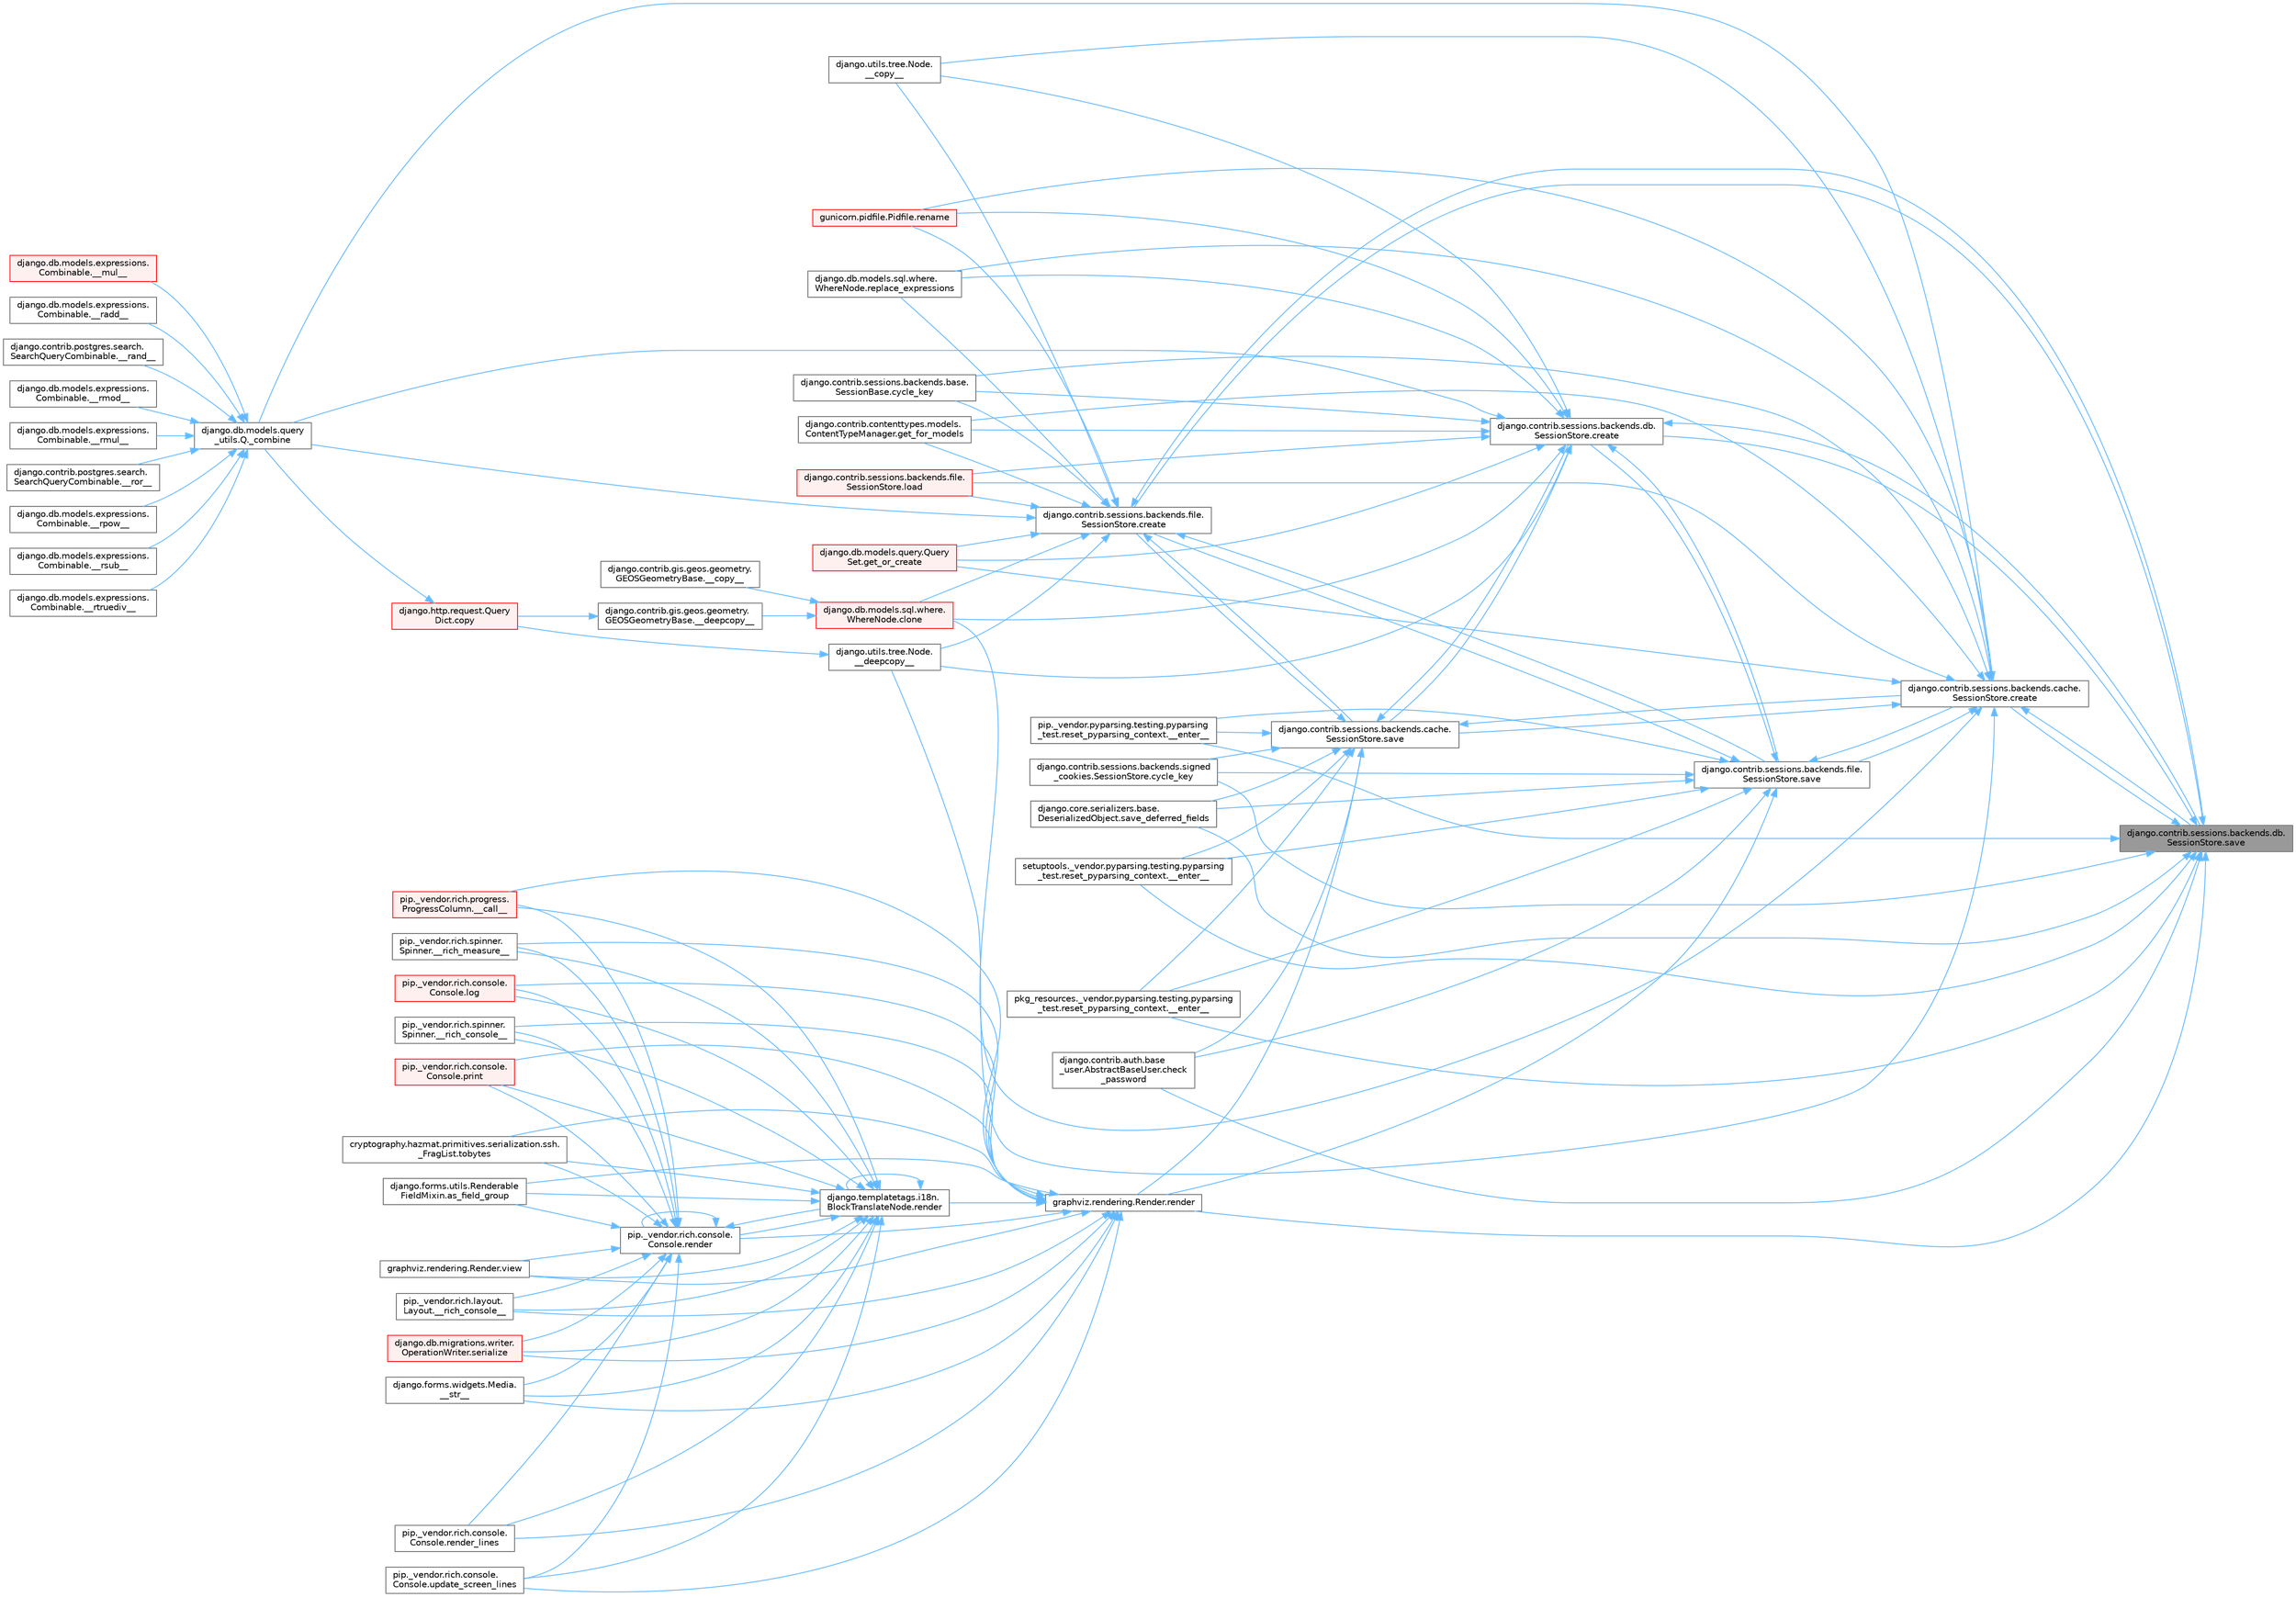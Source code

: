 digraph "django.contrib.sessions.backends.db.SessionStore.save"
{
 // LATEX_PDF_SIZE
  bgcolor="transparent";
  edge [fontname=Helvetica,fontsize=10,labelfontname=Helvetica,labelfontsize=10];
  node [fontname=Helvetica,fontsize=10,shape=box,height=0.2,width=0.4];
  rankdir="RL";
  Node1 [id="Node000001",label="django.contrib.sessions.backends.db.\lSessionStore.save",height=0.2,width=0.4,color="gray40", fillcolor="grey60", style="filled", fontcolor="black",tooltip=" "];
  Node1 -> Node2 [id="edge1_Node000001_Node000002",dir="back",color="steelblue1",style="solid",tooltip=" "];
  Node2 [id="Node000002",label="pip._vendor.pyparsing.testing.pyparsing\l_test.reset_pyparsing_context.__enter__",height=0.2,width=0.4,color="grey40", fillcolor="white", style="filled",URL="$classpip_1_1__vendor_1_1pyparsing_1_1testing_1_1pyparsing__test_1_1reset__pyparsing__context.html#a3d39d97a0d95a9b46c987e6dff52b7c0",tooltip=" "];
  Node1 -> Node3 [id="edge2_Node000001_Node000003",dir="back",color="steelblue1",style="solid",tooltip=" "];
  Node3 [id="Node000003",label="pkg_resources._vendor.pyparsing.testing.pyparsing\l_test.reset_pyparsing_context.__enter__",height=0.2,width=0.4,color="grey40", fillcolor="white", style="filled",URL="$classpkg__resources_1_1__vendor_1_1pyparsing_1_1testing_1_1pyparsing__test_1_1reset__pyparsing__context.html#a8d8360c033ccc7296fb9323a07cdeb25",tooltip=" "];
  Node1 -> Node4 [id="edge3_Node000001_Node000004",dir="back",color="steelblue1",style="solid",tooltip=" "];
  Node4 [id="Node000004",label="setuptools._vendor.pyparsing.testing.pyparsing\l_test.reset_pyparsing_context.__enter__",height=0.2,width=0.4,color="grey40", fillcolor="white", style="filled",URL="$classsetuptools_1_1__vendor_1_1pyparsing_1_1testing_1_1pyparsing__test_1_1reset__pyparsing__context.html#a436e2ea8355c86505c8cfdae81714c7c",tooltip=" "];
  Node1 -> Node5 [id="edge4_Node000001_Node000005",dir="back",color="steelblue1",style="solid",tooltip=" "];
  Node5 [id="Node000005",label="django.contrib.auth.base\l_user.AbstractBaseUser.check\l_password",height=0.2,width=0.4,color="grey40", fillcolor="white", style="filled",URL="$classdjango_1_1contrib_1_1auth_1_1base__user_1_1_abstract_base_user.html#aaa9bb7fa5353bc1917dbd7f87b63321a",tooltip=" "];
  Node1 -> Node6 [id="edge5_Node000001_Node000006",dir="back",color="steelblue1",style="solid",tooltip=" "];
  Node6 [id="Node000006",label="django.contrib.sessions.backends.cache.\lSessionStore.create",height=0.2,width=0.4,color="grey40", fillcolor="white", style="filled",URL="$classdjango_1_1contrib_1_1sessions_1_1backends_1_1cache_1_1_session_store.html#a38c9efbdb5115fd1820ae198b767c39c",tooltip=" "];
  Node6 -> Node7 [id="edge6_Node000006_Node000007",dir="back",color="steelblue1",style="solid",tooltip=" "];
  Node7 [id="Node000007",label="django.utils.tree.Node.\l__copy__",height=0.2,width=0.4,color="grey40", fillcolor="white", style="filled",URL="$classdjango_1_1utils_1_1tree_1_1_node.html#abae878f6b4500b8b241c23d8fac46e63",tooltip=" "];
  Node6 -> Node8 [id="edge7_Node000006_Node000008",dir="back",color="steelblue1",style="solid",tooltip=" "];
  Node8 [id="Node000008",label="django.utils.tree.Node.\l__deepcopy__",height=0.2,width=0.4,color="grey40", fillcolor="white", style="filled",URL="$classdjango_1_1utils_1_1tree_1_1_node.html#a38840c46ded3963808edbeec90765d6b",tooltip=" "];
  Node8 -> Node9 [id="edge8_Node000008_Node000009",dir="back",color="steelblue1",style="solid",tooltip=" "];
  Node9 [id="Node000009",label="django.http.request.Query\lDict.copy",height=0.2,width=0.4,color="red", fillcolor="#FFF0F0", style="filled",URL="$classdjango_1_1http_1_1request_1_1_query_dict.html#ada9e4956e62868c5587b9ffde7b358b5",tooltip=" "];
  Node9 -> Node151 [id="edge9_Node000009_Node000151",dir="back",color="steelblue1",style="solid",tooltip=" "];
  Node151 [id="Node000151",label="django.db.models.query\l_utils.Q._combine",height=0.2,width=0.4,color="grey40", fillcolor="white", style="filled",URL="$classdjango_1_1db_1_1models_1_1query__utils_1_1_q.html#ade621b98231b73615e1aa3a726560c55",tooltip=" "];
  Node151 -> Node152 [id="edge10_Node000151_Node000152",dir="back",color="steelblue1",style="solid",tooltip=" "];
  Node152 [id="Node000152",label="django.db.models.expressions.\lCombinable.__mul__",height=0.2,width=0.4,color="red", fillcolor="#FFF0F0", style="filled",URL="$classdjango_1_1db_1_1models_1_1expressions_1_1_combinable.html#a18670e03ec4b2fc0eafb0782602b72ec",tooltip=" "];
  Node151 -> Node156 [id="edge11_Node000151_Node000156",dir="back",color="steelblue1",style="solid",tooltip=" "];
  Node156 [id="Node000156",label="django.db.models.expressions.\lCombinable.__radd__",height=0.2,width=0.4,color="grey40", fillcolor="white", style="filled",URL="$classdjango_1_1db_1_1models_1_1expressions_1_1_combinable.html#a4872efab02abfbe2d20977469210ce25",tooltip=" "];
  Node151 -> Node157 [id="edge12_Node000151_Node000157",dir="back",color="steelblue1",style="solid",tooltip=" "];
  Node157 [id="Node000157",label="django.contrib.postgres.search.\lSearchQueryCombinable.__rand__",height=0.2,width=0.4,color="grey40", fillcolor="white", style="filled",URL="$classdjango_1_1contrib_1_1postgres_1_1search_1_1_search_query_combinable.html#a3d51899b7ac9564232b005aa65bec114",tooltip=" "];
  Node151 -> Node158 [id="edge13_Node000151_Node000158",dir="back",color="steelblue1",style="solid",tooltip=" "];
  Node158 [id="Node000158",label="django.db.models.expressions.\lCombinable.__rmod__",height=0.2,width=0.4,color="grey40", fillcolor="white", style="filled",URL="$classdjango_1_1db_1_1models_1_1expressions_1_1_combinable.html#ad32e5e96bab77dd57e3337a156c5de39",tooltip=" "];
  Node151 -> Node159 [id="edge14_Node000151_Node000159",dir="back",color="steelblue1",style="solid",tooltip=" "];
  Node159 [id="Node000159",label="django.db.models.expressions.\lCombinable.__rmul__",height=0.2,width=0.4,color="grey40", fillcolor="white", style="filled",URL="$classdjango_1_1db_1_1models_1_1expressions_1_1_combinable.html#adfde700eec6b9ea280e9fec3e202acab",tooltip=" "];
  Node151 -> Node160 [id="edge15_Node000151_Node000160",dir="back",color="steelblue1",style="solid",tooltip=" "];
  Node160 [id="Node000160",label="django.contrib.postgres.search.\lSearchQueryCombinable.__ror__",height=0.2,width=0.4,color="grey40", fillcolor="white", style="filled",URL="$classdjango_1_1contrib_1_1postgres_1_1search_1_1_search_query_combinable.html#ac5984f052629ae58cd73a90c852fe22c",tooltip=" "];
  Node151 -> Node161 [id="edge16_Node000151_Node000161",dir="back",color="steelblue1",style="solid",tooltip=" "];
  Node161 [id="Node000161",label="django.db.models.expressions.\lCombinable.__rpow__",height=0.2,width=0.4,color="grey40", fillcolor="white", style="filled",URL="$classdjango_1_1db_1_1models_1_1expressions_1_1_combinable.html#a1847c8db3c40340a723f6bf51ebadf89",tooltip=" "];
  Node151 -> Node162 [id="edge17_Node000151_Node000162",dir="back",color="steelblue1",style="solid",tooltip=" "];
  Node162 [id="Node000162",label="django.db.models.expressions.\lCombinable.__rsub__",height=0.2,width=0.4,color="grey40", fillcolor="white", style="filled",URL="$classdjango_1_1db_1_1models_1_1expressions_1_1_combinable.html#af906f43306d94cf530387eecce802a81",tooltip=" "];
  Node151 -> Node163 [id="edge18_Node000151_Node000163",dir="back",color="steelblue1",style="solid",tooltip=" "];
  Node163 [id="Node000163",label="django.db.models.expressions.\lCombinable.__rtruediv__",height=0.2,width=0.4,color="grey40", fillcolor="white", style="filled",URL="$classdjango_1_1db_1_1models_1_1expressions_1_1_combinable.html#aff897a2f7f103240839b7da073e9fe1a",tooltip=" "];
  Node6 -> Node151 [id="edge19_Node000006_Node000151",dir="back",color="steelblue1",style="solid",tooltip=" "];
  Node6 -> Node299 [id="edge20_Node000006_Node000299",dir="back",color="steelblue1",style="solid",tooltip=" "];
  Node299 [id="Node000299",label="django.db.models.sql.where.\lWhereNode.clone",height=0.2,width=0.4,color="red", fillcolor="#FFF0F0", style="filled",URL="$classdjango_1_1db_1_1models_1_1sql_1_1where_1_1_where_node.html#a0faff63950b774ce4ad391ea1f6b6d2c",tooltip=" "];
  Node299 -> Node300 [id="edge21_Node000299_Node000300",dir="back",color="steelblue1",style="solid",tooltip=" "];
  Node300 [id="Node000300",label="django.contrib.gis.geos.geometry.\lGEOSGeometryBase.__copy__",height=0.2,width=0.4,color="grey40", fillcolor="white", style="filled",URL="$classdjango_1_1contrib_1_1gis_1_1geos_1_1geometry_1_1_g_e_o_s_geometry_base.html#ae0f85dbfd6e6e2dab4aa9dd295340b87",tooltip=" "];
  Node299 -> Node301 [id="edge22_Node000299_Node000301",dir="back",color="steelblue1",style="solid",tooltip=" "];
  Node301 [id="Node000301",label="django.contrib.gis.geos.geometry.\lGEOSGeometryBase.__deepcopy__",height=0.2,width=0.4,color="grey40", fillcolor="white", style="filled",URL="$classdjango_1_1contrib_1_1gis_1_1geos_1_1geometry_1_1_g_e_o_s_geometry_base.html#ac6f16be987e8c98b9ecb52ccb388c18c",tooltip=" "];
  Node301 -> Node9 [id="edge23_Node000301_Node000009",dir="back",color="steelblue1",style="solid",tooltip=" "];
  Node6 -> Node29 [id="edge24_Node000006_Node000029",dir="back",color="steelblue1",style="solid",tooltip=" "];
  Node29 [id="Node000029",label="django.contrib.sessions.backends.base.\lSessionBase.cycle_key",height=0.2,width=0.4,color="grey40", fillcolor="white", style="filled",URL="$classdjango_1_1contrib_1_1sessions_1_1backends_1_1base_1_1_session_base.html#a6955e9bebe4e5b7d463bccfcf9181016",tooltip=" "];
  Node6 -> Node333 [id="edge25_Node000006_Node000333",dir="back",color="steelblue1",style="solid",tooltip=" "];
  Node333 [id="Node000333",label="django.contrib.contenttypes.models.\lContentTypeManager.get_for_models",height=0.2,width=0.4,color="grey40", fillcolor="white", style="filled",URL="$classdjango_1_1contrib_1_1contenttypes_1_1models_1_1_content_type_manager.html#a541a2e215680799739b6f8c1b19ddda4",tooltip=" "];
  Node6 -> Node334 [id="edge26_Node000006_Node000334",dir="back",color="steelblue1",style="solid",tooltip=" "];
  Node334 [id="Node000334",label="django.db.models.query.Query\lSet.get_or_create",height=0.2,width=0.4,color="red", fillcolor="#FFF0F0", style="filled",URL="$classdjango_1_1db_1_1models_1_1query_1_1_query_set.html#a0f727927ec4d1b9f3087b831cc911c59",tooltip=" "];
  Node6 -> Node316 [id="edge27_Node000006_Node000316",dir="back",color="steelblue1",style="solid",tooltip=" "];
  Node316 [id="Node000316",label="django.contrib.sessions.backends.file.\lSessionStore.load",height=0.2,width=0.4,color="red", fillcolor="#FFF0F0", style="filled",URL="$classdjango_1_1contrib_1_1sessions_1_1backends_1_1file_1_1_session_store.html#a408fa63512306fbaa7bbb62742f0295f",tooltip=" "];
  Node6 -> Node336 [id="edge28_Node000006_Node000336",dir="back",color="steelblue1",style="solid",tooltip=" "];
  Node336 [id="Node000336",label="gunicorn.pidfile.Pidfile.rename",height=0.2,width=0.4,color="red", fillcolor="#FFF0F0", style="filled",URL="$classgunicorn_1_1pidfile_1_1_pidfile.html#af03623bf56b92f594700ba5e5f25bc76",tooltip=" "];
  Node6 -> Node338 [id="edge29_Node000006_Node000338",dir="back",color="steelblue1",style="solid",tooltip=" "];
  Node338 [id="Node000338",label="django.db.models.sql.where.\lWhereNode.replace_expressions",height=0.2,width=0.4,color="grey40", fillcolor="white", style="filled",URL="$classdjango_1_1db_1_1models_1_1sql_1_1where_1_1_where_node.html#a1cc3580a7f4a51605b52ae4a9653b3ac",tooltip=" "];
  Node6 -> Node339 [id="edge30_Node000006_Node000339",dir="back",color="steelblue1",style="solid",tooltip=" "];
  Node339 [id="Node000339",label="django.contrib.sessions.backends.cache.\lSessionStore.save",height=0.2,width=0.4,color="grey40", fillcolor="white", style="filled",URL="$classdjango_1_1contrib_1_1sessions_1_1backends_1_1cache_1_1_session_store.html#a67e81d959c24e3a84b1e755a9a861c53",tooltip=" "];
  Node339 -> Node2 [id="edge31_Node000339_Node000002",dir="back",color="steelblue1",style="solid",tooltip=" "];
  Node339 -> Node3 [id="edge32_Node000339_Node000003",dir="back",color="steelblue1",style="solid",tooltip=" "];
  Node339 -> Node4 [id="edge33_Node000339_Node000004",dir="back",color="steelblue1",style="solid",tooltip=" "];
  Node339 -> Node5 [id="edge34_Node000339_Node000005",dir="back",color="steelblue1",style="solid",tooltip=" "];
  Node339 -> Node6 [id="edge35_Node000339_Node000006",dir="back",color="steelblue1",style="solid",tooltip=" "];
  Node339 -> Node298 [id="edge36_Node000339_Node000298",dir="back",color="steelblue1",style="solid",tooltip=" "];
  Node298 [id="Node000298",label="django.contrib.sessions.backends.db.\lSessionStore.create",height=0.2,width=0.4,color="grey40", fillcolor="white", style="filled",URL="$classdjango_1_1contrib_1_1sessions_1_1backends_1_1db_1_1_session_store.html#a4a98c0168c61e75be58e279660aa6ce4",tooltip=" "];
  Node298 -> Node7 [id="edge37_Node000298_Node000007",dir="back",color="steelblue1",style="solid",tooltip=" "];
  Node298 -> Node8 [id="edge38_Node000298_Node000008",dir="back",color="steelblue1",style="solid",tooltip=" "];
  Node298 -> Node151 [id="edge39_Node000298_Node000151",dir="back",color="steelblue1",style="solid",tooltip=" "];
  Node298 -> Node299 [id="edge40_Node000298_Node000299",dir="back",color="steelblue1",style="solid",tooltip=" "];
  Node298 -> Node29 [id="edge41_Node000298_Node000029",dir="back",color="steelblue1",style="solid",tooltip=" "];
  Node298 -> Node333 [id="edge42_Node000298_Node000333",dir="back",color="steelblue1",style="solid",tooltip=" "];
  Node298 -> Node334 [id="edge43_Node000298_Node000334",dir="back",color="steelblue1",style="solid",tooltip=" "];
  Node298 -> Node316 [id="edge44_Node000298_Node000316",dir="back",color="steelblue1",style="solid",tooltip=" "];
  Node298 -> Node336 [id="edge45_Node000298_Node000336",dir="back",color="steelblue1",style="solid",tooltip=" "];
  Node298 -> Node338 [id="edge46_Node000298_Node000338",dir="back",color="steelblue1",style="solid",tooltip=" "];
  Node298 -> Node339 [id="edge47_Node000298_Node000339",dir="back",color="steelblue1",style="solid",tooltip=" "];
  Node298 -> Node1 [id="edge48_Node000298_Node000001",dir="back",color="steelblue1",style="solid",tooltip=" "];
  Node298 -> Node297 [id="edge49_Node000298_Node000297",dir="back",color="steelblue1",style="solid",tooltip=" "];
  Node297 [id="Node000297",label="django.contrib.sessions.backends.file.\lSessionStore.save",height=0.2,width=0.4,color="grey40", fillcolor="white", style="filled",URL="$classdjango_1_1contrib_1_1sessions_1_1backends_1_1file_1_1_session_store.html#af170f9c112376eb1627509287bf9620f",tooltip=" "];
  Node297 -> Node2 [id="edge50_Node000297_Node000002",dir="back",color="steelblue1",style="solid",tooltip=" "];
  Node297 -> Node3 [id="edge51_Node000297_Node000003",dir="back",color="steelblue1",style="solid",tooltip=" "];
  Node297 -> Node4 [id="edge52_Node000297_Node000004",dir="back",color="steelblue1",style="solid",tooltip=" "];
  Node297 -> Node5 [id="edge53_Node000297_Node000005",dir="back",color="steelblue1",style="solid",tooltip=" "];
  Node297 -> Node6 [id="edge54_Node000297_Node000006",dir="back",color="steelblue1",style="solid",tooltip=" "];
  Node297 -> Node298 [id="edge55_Node000297_Node000298",dir="back",color="steelblue1",style="solid",tooltip=" "];
  Node297 -> Node332 [id="edge56_Node000297_Node000332",dir="back",color="steelblue1",style="solid",tooltip=" "];
  Node332 [id="Node000332",label="django.contrib.sessions.backends.file.\lSessionStore.create",height=0.2,width=0.4,color="grey40", fillcolor="white", style="filled",URL="$classdjango_1_1contrib_1_1sessions_1_1backends_1_1file_1_1_session_store.html#a6624db6a37dfff490f837047e0a60dda",tooltip=" "];
  Node332 -> Node7 [id="edge57_Node000332_Node000007",dir="back",color="steelblue1",style="solid",tooltip=" "];
  Node332 -> Node8 [id="edge58_Node000332_Node000008",dir="back",color="steelblue1",style="solid",tooltip=" "];
  Node332 -> Node151 [id="edge59_Node000332_Node000151",dir="back",color="steelblue1",style="solid",tooltip=" "];
  Node332 -> Node299 [id="edge60_Node000332_Node000299",dir="back",color="steelblue1",style="solid",tooltip=" "];
  Node332 -> Node29 [id="edge61_Node000332_Node000029",dir="back",color="steelblue1",style="solid",tooltip=" "];
  Node332 -> Node333 [id="edge62_Node000332_Node000333",dir="back",color="steelblue1",style="solid",tooltip=" "];
  Node332 -> Node334 [id="edge63_Node000332_Node000334",dir="back",color="steelblue1",style="solid",tooltip=" "];
  Node332 -> Node316 [id="edge64_Node000332_Node000316",dir="back",color="steelblue1",style="solid",tooltip=" "];
  Node332 -> Node336 [id="edge65_Node000332_Node000336",dir="back",color="steelblue1",style="solid",tooltip=" "];
  Node332 -> Node338 [id="edge66_Node000332_Node000338",dir="back",color="steelblue1",style="solid",tooltip=" "];
  Node332 -> Node339 [id="edge67_Node000332_Node000339",dir="back",color="steelblue1",style="solid",tooltip=" "];
  Node332 -> Node1 [id="edge68_Node000332_Node000001",dir="back",color="steelblue1",style="solid",tooltip=" "];
  Node332 -> Node297 [id="edge69_Node000332_Node000297",dir="back",color="steelblue1",style="solid",tooltip=" "];
  Node297 -> Node340 [id="edge70_Node000297_Node000340",dir="back",color="steelblue1",style="solid",tooltip=" "];
  Node340 [id="Node000340",label="django.contrib.sessions.backends.signed\l_cookies.SessionStore.cycle_key",height=0.2,width=0.4,color="grey40", fillcolor="white", style="filled",URL="$classdjango_1_1contrib_1_1sessions_1_1backends_1_1signed__cookies_1_1_session_store.html#abf8e71313b847459c30f19e691c25a93",tooltip=" "];
  Node297 -> Node341 [id="edge71_Node000297_Node000341",dir="back",color="steelblue1",style="solid",tooltip=" "];
  Node341 [id="Node000341",label="graphviz.rendering.Render.render",height=0.2,width=0.4,color="grey40", fillcolor="white", style="filled",URL="$classgraphviz_1_1rendering_1_1_render.html#a0249d6538d64a6b59b1bed64d4636456",tooltip=" "];
  Node341 -> Node342 [id="edge72_Node000341_Node000342",dir="back",color="steelblue1",style="solid",tooltip=" "];
  Node342 [id="Node000342",label="pip._vendor.rich.progress.\lProgressColumn.__call__",height=0.2,width=0.4,color="red", fillcolor="#FFF0F0", style="filled",URL="$classpip_1_1__vendor_1_1rich_1_1progress_1_1_progress_column.html#ae0c399be74222f949edb0fa5324cf6ea",tooltip=" "];
  Node341 -> Node343 [id="edge73_Node000341_Node000343",dir="back",color="steelblue1",style="solid",tooltip=" "];
  Node343 [id="Node000343",label="pip._vendor.rich.layout.\lLayout.__rich_console__",height=0.2,width=0.4,color="grey40", fillcolor="white", style="filled",URL="$classpip_1_1__vendor_1_1rich_1_1layout_1_1_layout.html#ac39cb3d17d2b0324ee1b0dada41a3ebd",tooltip=" "];
  Node341 -> Node344 [id="edge74_Node000341_Node000344",dir="back",color="steelblue1",style="solid",tooltip=" "];
  Node344 [id="Node000344",label="pip._vendor.rich.spinner.\lSpinner.__rich_console__",height=0.2,width=0.4,color="grey40", fillcolor="white", style="filled",URL="$classpip_1_1__vendor_1_1rich_1_1spinner_1_1_spinner.html#a6883d8dced19ac48d4dfc74f776357fd",tooltip=" "];
  Node341 -> Node345 [id="edge75_Node000341_Node000345",dir="back",color="steelblue1",style="solid",tooltip=" "];
  Node345 [id="Node000345",label="pip._vendor.rich.spinner.\lSpinner.__rich_measure__",height=0.2,width=0.4,color="grey40", fillcolor="white", style="filled",URL="$classpip_1_1__vendor_1_1rich_1_1spinner_1_1_spinner.html#a89745682c823c44a31bae8e8d07869f5",tooltip=" "];
  Node341 -> Node346 [id="edge76_Node000341_Node000346",dir="back",color="steelblue1",style="solid",tooltip=" "];
  Node346 [id="Node000346",label="django.forms.widgets.Media.\l__str__",height=0.2,width=0.4,color="grey40", fillcolor="white", style="filled",URL="$classdjango_1_1forms_1_1widgets_1_1_media.html#ae1651710548a7d9f14f036d035012d21",tooltip=" "];
  Node341 -> Node347 [id="edge77_Node000341_Node000347",dir="back",color="steelblue1",style="solid",tooltip=" "];
  Node347 [id="Node000347",label="django.forms.utils.Renderable\lFieldMixin.as_field_group",height=0.2,width=0.4,color="grey40", fillcolor="white", style="filled",URL="$classdjango_1_1forms_1_1utils_1_1_renderable_field_mixin.html#a1e9a1b4f790ea694431554267fd5d74c",tooltip=" "];
  Node341 -> Node348 [id="edge78_Node000341_Node000348",dir="back",color="steelblue1",style="solid",tooltip=" "];
  Node348 [id="Node000348",label="pip._vendor.rich.console.\lConsole.log",height=0.2,width=0.4,color="red", fillcolor="#FFF0F0", style="filled",URL="$classpip_1_1__vendor_1_1rich_1_1console_1_1_console.html#af9c77e39f9413fc2b134c60cfa23b0f1",tooltip=" "];
  Node341 -> Node471 [id="edge79_Node000341_Node000471",dir="back",color="steelblue1",style="solid",tooltip=" "];
  Node471 [id="Node000471",label="pip._vendor.rich.console.\lConsole.print",height=0.2,width=0.4,color="red", fillcolor="#FFF0F0", style="filled",URL="$classpip_1_1__vendor_1_1rich_1_1console_1_1_console.html#af954370cdbb49236b597f2c11064549d",tooltip=" "];
  Node341 -> Node862 [id="edge80_Node000341_Node000862",dir="back",color="steelblue1",style="solid",tooltip=" "];
  Node862 [id="Node000862",label="django.templatetags.i18n.\lBlockTranslateNode.render",height=0.2,width=0.4,color="grey40", fillcolor="white", style="filled",URL="$classdjango_1_1templatetags_1_1i18n_1_1_block_translate_node.html#aaf05bebfd02c1c4b676387ada0357832",tooltip=" "];
  Node862 -> Node342 [id="edge81_Node000862_Node000342",dir="back",color="steelblue1",style="solid",tooltip=" "];
  Node862 -> Node343 [id="edge82_Node000862_Node000343",dir="back",color="steelblue1",style="solid",tooltip=" "];
  Node862 -> Node344 [id="edge83_Node000862_Node000344",dir="back",color="steelblue1",style="solid",tooltip=" "];
  Node862 -> Node345 [id="edge84_Node000862_Node000345",dir="back",color="steelblue1",style="solid",tooltip=" "];
  Node862 -> Node346 [id="edge85_Node000862_Node000346",dir="back",color="steelblue1",style="solid",tooltip=" "];
  Node862 -> Node347 [id="edge86_Node000862_Node000347",dir="back",color="steelblue1",style="solid",tooltip=" "];
  Node862 -> Node348 [id="edge87_Node000862_Node000348",dir="back",color="steelblue1",style="solid",tooltip=" "];
  Node862 -> Node471 [id="edge88_Node000862_Node000471",dir="back",color="steelblue1",style="solid",tooltip=" "];
  Node862 -> Node862 [id="edge89_Node000862_Node000862",dir="back",color="steelblue1",style="solid",tooltip=" "];
  Node862 -> Node863 [id="edge90_Node000862_Node000863",dir="back",color="steelblue1",style="solid",tooltip=" "];
  Node863 [id="Node000863",label="pip._vendor.rich.console.\lConsole.render",height=0.2,width=0.4,color="grey40", fillcolor="white", style="filled",URL="$classpip_1_1__vendor_1_1rich_1_1console_1_1_console.html#a9551b8254c573105adde80622393a938",tooltip=" "];
  Node863 -> Node342 [id="edge91_Node000863_Node000342",dir="back",color="steelblue1",style="solid",tooltip=" "];
  Node863 -> Node343 [id="edge92_Node000863_Node000343",dir="back",color="steelblue1",style="solid",tooltip=" "];
  Node863 -> Node344 [id="edge93_Node000863_Node000344",dir="back",color="steelblue1",style="solid",tooltip=" "];
  Node863 -> Node345 [id="edge94_Node000863_Node000345",dir="back",color="steelblue1",style="solid",tooltip=" "];
  Node863 -> Node346 [id="edge95_Node000863_Node000346",dir="back",color="steelblue1",style="solid",tooltip=" "];
  Node863 -> Node347 [id="edge96_Node000863_Node000347",dir="back",color="steelblue1",style="solid",tooltip=" "];
  Node863 -> Node348 [id="edge97_Node000863_Node000348",dir="back",color="steelblue1",style="solid",tooltip=" "];
  Node863 -> Node471 [id="edge98_Node000863_Node000471",dir="back",color="steelblue1",style="solid",tooltip=" "];
  Node863 -> Node862 [id="edge99_Node000863_Node000862",dir="back",color="steelblue1",style="solid",tooltip=" "];
  Node863 -> Node863 [id="edge100_Node000863_Node000863",dir="back",color="steelblue1",style="solid",tooltip=" "];
  Node863 -> Node864 [id="edge101_Node000863_Node000864",dir="back",color="steelblue1",style="solid",tooltip=" "];
  Node864 [id="Node000864",label="pip._vendor.rich.console.\lConsole.render_lines",height=0.2,width=0.4,color="grey40", fillcolor="white", style="filled",URL="$classpip_1_1__vendor_1_1rich_1_1console_1_1_console.html#a5818808a49db20c5bee6986425f96f14",tooltip=" "];
  Node863 -> Node865 [id="edge102_Node000863_Node000865",dir="back",color="steelblue1",style="solid",tooltip=" "];
  Node865 [id="Node000865",label="django.db.migrations.writer.\lOperationWriter.serialize",height=0.2,width=0.4,color="red", fillcolor="#FFF0F0", style="filled",URL="$classdjango_1_1db_1_1migrations_1_1writer_1_1_operation_writer.html#a866e8d13e1c54a35d74e9a6b0383b2f8",tooltip=" "];
  Node863 -> Node1207 [id="edge103_Node000863_Node001207",dir="back",color="steelblue1",style="solid",tooltip=" "];
  Node1207 [id="Node001207",label="cryptography.hazmat.primitives.serialization.ssh.\l_FragList.tobytes",height=0.2,width=0.4,color="grey40", fillcolor="white", style="filled",URL="$classcryptography_1_1hazmat_1_1primitives_1_1serialization_1_1ssh_1_1___frag_list.html#a195dd4e7c741624829a13af53fa3de38",tooltip=" "];
  Node863 -> Node1208 [id="edge104_Node000863_Node001208",dir="back",color="steelblue1",style="solid",tooltip=" "];
  Node1208 [id="Node001208",label="pip._vendor.rich.console.\lConsole.update_screen_lines",height=0.2,width=0.4,color="grey40", fillcolor="white", style="filled",URL="$classpip_1_1__vendor_1_1rich_1_1console_1_1_console.html#a21cfe5af86ec7533f23d45fe2969817e",tooltip=" "];
  Node863 -> Node1209 [id="edge105_Node000863_Node001209",dir="back",color="steelblue1",style="solid",tooltip=" "];
  Node1209 [id="Node001209",label="graphviz.rendering.Render.view",height=0.2,width=0.4,color="grey40", fillcolor="white", style="filled",URL="$classgraphviz_1_1rendering_1_1_render.html#a53169c422996b9a7e92b5580c13914e2",tooltip=" "];
  Node862 -> Node864 [id="edge106_Node000862_Node000864",dir="back",color="steelblue1",style="solid",tooltip=" "];
  Node862 -> Node865 [id="edge107_Node000862_Node000865",dir="back",color="steelblue1",style="solid",tooltip=" "];
  Node862 -> Node1207 [id="edge108_Node000862_Node001207",dir="back",color="steelblue1",style="solid",tooltip=" "];
  Node862 -> Node1208 [id="edge109_Node000862_Node001208",dir="back",color="steelblue1",style="solid",tooltip=" "];
  Node862 -> Node1209 [id="edge110_Node000862_Node001209",dir="back",color="steelblue1",style="solid",tooltip=" "];
  Node341 -> Node863 [id="edge111_Node000341_Node000863",dir="back",color="steelblue1",style="solid",tooltip=" "];
  Node341 -> Node864 [id="edge112_Node000341_Node000864",dir="back",color="steelblue1",style="solid",tooltip=" "];
  Node341 -> Node865 [id="edge113_Node000341_Node000865",dir="back",color="steelblue1",style="solid",tooltip=" "];
  Node341 -> Node1207 [id="edge114_Node000341_Node001207",dir="back",color="steelblue1",style="solid",tooltip=" "];
  Node341 -> Node1208 [id="edge115_Node000341_Node001208",dir="back",color="steelblue1",style="solid",tooltip=" "];
  Node341 -> Node1209 [id="edge116_Node000341_Node001209",dir="back",color="steelblue1",style="solid",tooltip=" "];
  Node297 -> Node702 [id="edge117_Node000297_Node000702",dir="back",color="steelblue1",style="solid",tooltip=" "];
  Node702 [id="Node000702",label="django.core.serializers.base.\lDeserializedObject.save_deferred_fields",height=0.2,width=0.4,color="grey40", fillcolor="white", style="filled",URL="$classdjango_1_1core_1_1serializers_1_1base_1_1_deserialized_object.html#a2fd4269d14e2f58fda59335c79a582f5",tooltip=" "];
  Node339 -> Node332 [id="edge118_Node000339_Node000332",dir="back",color="steelblue1",style="solid",tooltip=" "];
  Node339 -> Node340 [id="edge119_Node000339_Node000340",dir="back",color="steelblue1",style="solid",tooltip=" "];
  Node339 -> Node341 [id="edge120_Node000339_Node000341",dir="back",color="steelblue1",style="solid",tooltip=" "];
  Node339 -> Node702 [id="edge121_Node000339_Node000702",dir="back",color="steelblue1",style="solid",tooltip=" "];
  Node6 -> Node1 [id="edge122_Node000006_Node000001",dir="back",color="steelblue1",style="solid",tooltip=" "];
  Node6 -> Node297 [id="edge123_Node000006_Node000297",dir="back",color="steelblue1",style="solid",tooltip=" "];
  Node1 -> Node298 [id="edge124_Node000001_Node000298",dir="back",color="steelblue1",style="solid",tooltip=" "];
  Node1 -> Node332 [id="edge125_Node000001_Node000332",dir="back",color="steelblue1",style="solid",tooltip=" "];
  Node1 -> Node340 [id="edge126_Node000001_Node000340",dir="back",color="steelblue1",style="solid",tooltip=" "];
  Node1 -> Node341 [id="edge127_Node000001_Node000341",dir="back",color="steelblue1",style="solid",tooltip=" "];
  Node1 -> Node702 [id="edge128_Node000001_Node000702",dir="back",color="steelblue1",style="solid",tooltip=" "];
}
